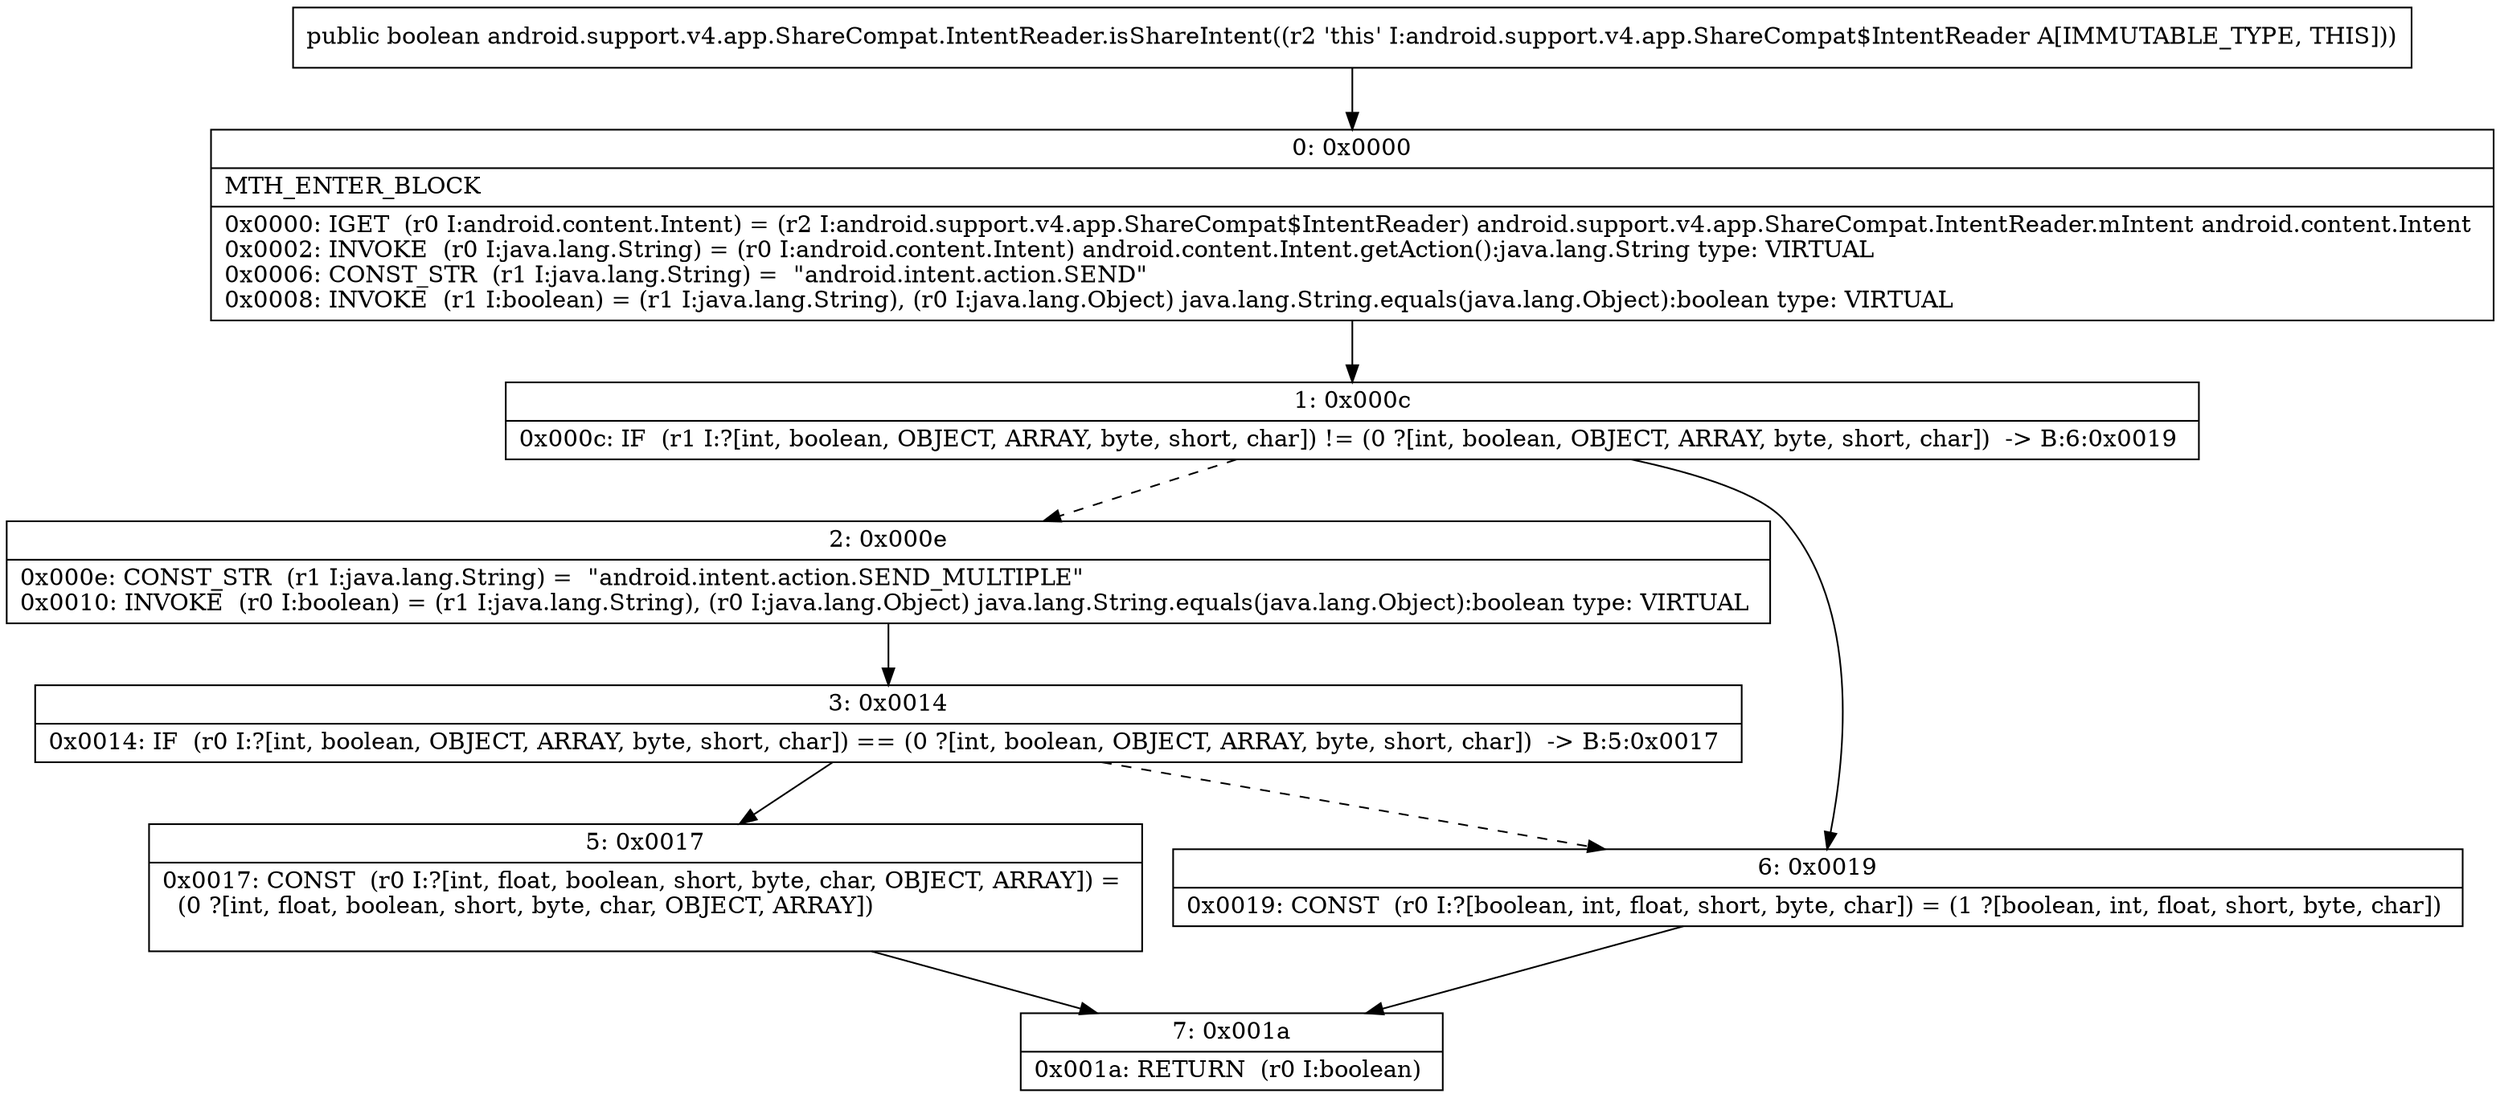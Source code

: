 digraph "CFG forandroid.support.v4.app.ShareCompat.IntentReader.isShareIntent()Z" {
Node_0 [shape=record,label="{0\:\ 0x0000|MTH_ENTER_BLOCK\l|0x0000: IGET  (r0 I:android.content.Intent) = (r2 I:android.support.v4.app.ShareCompat$IntentReader) android.support.v4.app.ShareCompat.IntentReader.mIntent android.content.Intent \l0x0002: INVOKE  (r0 I:java.lang.String) = (r0 I:android.content.Intent) android.content.Intent.getAction():java.lang.String type: VIRTUAL \l0x0006: CONST_STR  (r1 I:java.lang.String) =  \"android.intent.action.SEND\" \l0x0008: INVOKE  (r1 I:boolean) = (r1 I:java.lang.String), (r0 I:java.lang.Object) java.lang.String.equals(java.lang.Object):boolean type: VIRTUAL \l}"];
Node_1 [shape=record,label="{1\:\ 0x000c|0x000c: IF  (r1 I:?[int, boolean, OBJECT, ARRAY, byte, short, char]) != (0 ?[int, boolean, OBJECT, ARRAY, byte, short, char])  \-\> B:6:0x0019 \l}"];
Node_2 [shape=record,label="{2\:\ 0x000e|0x000e: CONST_STR  (r1 I:java.lang.String) =  \"android.intent.action.SEND_MULTIPLE\" \l0x0010: INVOKE  (r0 I:boolean) = (r1 I:java.lang.String), (r0 I:java.lang.Object) java.lang.String.equals(java.lang.Object):boolean type: VIRTUAL \l}"];
Node_3 [shape=record,label="{3\:\ 0x0014|0x0014: IF  (r0 I:?[int, boolean, OBJECT, ARRAY, byte, short, char]) == (0 ?[int, boolean, OBJECT, ARRAY, byte, short, char])  \-\> B:5:0x0017 \l}"];
Node_5 [shape=record,label="{5\:\ 0x0017|0x0017: CONST  (r0 I:?[int, float, boolean, short, byte, char, OBJECT, ARRAY]) = \l  (0 ?[int, float, boolean, short, byte, char, OBJECT, ARRAY])\l \l}"];
Node_6 [shape=record,label="{6\:\ 0x0019|0x0019: CONST  (r0 I:?[boolean, int, float, short, byte, char]) = (1 ?[boolean, int, float, short, byte, char]) \l}"];
Node_7 [shape=record,label="{7\:\ 0x001a|0x001a: RETURN  (r0 I:boolean) \l}"];
MethodNode[shape=record,label="{public boolean android.support.v4.app.ShareCompat.IntentReader.isShareIntent((r2 'this' I:android.support.v4.app.ShareCompat$IntentReader A[IMMUTABLE_TYPE, THIS])) }"];
MethodNode -> Node_0;
Node_0 -> Node_1;
Node_1 -> Node_2[style=dashed];
Node_1 -> Node_6;
Node_2 -> Node_3;
Node_3 -> Node_5;
Node_3 -> Node_6[style=dashed];
Node_5 -> Node_7;
Node_6 -> Node_7;
}

